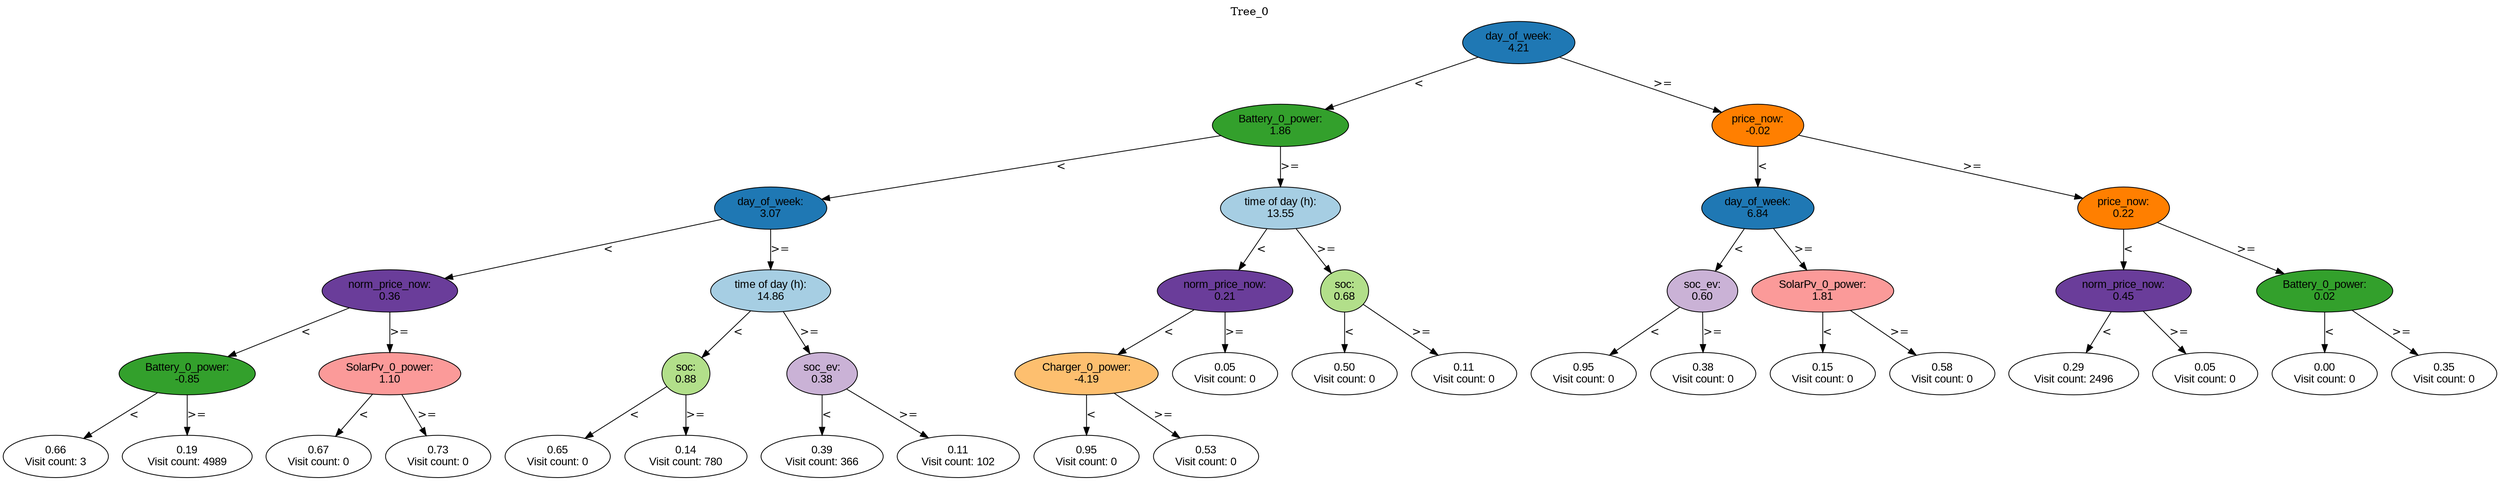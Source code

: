 digraph BST {
    node [fontname="Arial" style=filled colorscheme=paired12];
    0 [ label = "day_of_week:
4.21" fillcolor=2];
    1 [ label = "Battery_0_power:
1.86" fillcolor=4];
    2 [ label = "day_of_week:
3.07" fillcolor=2];
    3 [ label = "norm_price_now:
0.36" fillcolor=10];
    4 [ label = "Battery_0_power:
-0.85" fillcolor=4];
    5 [ label = "0.66
Visit count: 3" fillcolor=white];
    6 [ label = "0.19
Visit count: 4989" fillcolor=white];
    7 [ label = "SolarPv_0_power:
1.10" fillcolor=5];
    8 [ label = "0.67
Visit count: 0" fillcolor=white];
    9 [ label = "0.73
Visit count: 0" fillcolor=white];
    10 [ label = "time of day (h):
14.86" fillcolor=1];
    11 [ label = "soc:
0.88" fillcolor=3];
    12 [ label = "0.65
Visit count: 0" fillcolor=white];
    13 [ label = "0.14
Visit count: 780" fillcolor=white];
    14 [ label = "soc_ev:
0.38" fillcolor=9];
    15 [ label = "0.39
Visit count: 366" fillcolor=white];
    16 [ label = "0.11
Visit count: 102" fillcolor=white];
    17 [ label = "time of day (h):
13.55" fillcolor=1];
    18 [ label = "norm_price_now:
0.21" fillcolor=10];
    19 [ label = "Charger_0_power:
-4.19" fillcolor=7];
    20 [ label = "0.95
Visit count: 0" fillcolor=white];
    21 [ label = "0.53
Visit count: 0" fillcolor=white];
    22 [ label = "0.05
Visit count: 0" fillcolor=white];
    23 [ label = "soc:
0.68" fillcolor=3];
    24 [ label = "0.50
Visit count: 0" fillcolor=white];
    25 [ label = "0.11
Visit count: 0" fillcolor=white];
    26 [ label = "price_now:
-0.02" fillcolor=8];
    27 [ label = "day_of_week:
6.84" fillcolor=2];
    28 [ label = "soc_ev:
0.60" fillcolor=9];
    29 [ label = "0.95
Visit count: 0" fillcolor=white];
    30 [ label = "0.38
Visit count: 0" fillcolor=white];
    31 [ label = "SolarPv_0_power:
1.81" fillcolor=5];
    32 [ label = "0.15
Visit count: 0" fillcolor=white];
    33 [ label = "0.58
Visit count: 0" fillcolor=white];
    34 [ label = "price_now:
0.22" fillcolor=8];
    35 [ label = "norm_price_now:
0.45" fillcolor=10];
    36 [ label = "0.29
Visit count: 2496" fillcolor=white];
    37 [ label = "0.05
Visit count: 0" fillcolor=white];
    38 [ label = "Battery_0_power:
0.02" fillcolor=4];
    39 [ label = "0.00
Visit count: 0" fillcolor=white];
    40 [ label = "0.35
Visit count: 0" fillcolor=white];

    0  -> 1[ label = "<"];
    0  -> 26[ label = ">="];
    1  -> 2[ label = "<"];
    1  -> 17[ label = ">="];
    2  -> 3[ label = "<"];
    2  -> 10[ label = ">="];
    3  -> 4[ label = "<"];
    3  -> 7[ label = ">="];
    4  -> 5[ label = "<"];
    4  -> 6[ label = ">="];
    7  -> 8[ label = "<"];
    7  -> 9[ label = ">="];
    10  -> 11[ label = "<"];
    10  -> 14[ label = ">="];
    11  -> 12[ label = "<"];
    11  -> 13[ label = ">="];
    14  -> 15[ label = "<"];
    14  -> 16[ label = ">="];
    17  -> 18[ label = "<"];
    17  -> 23[ label = ">="];
    18  -> 19[ label = "<"];
    18  -> 22[ label = ">="];
    19  -> 20[ label = "<"];
    19  -> 21[ label = ">="];
    23  -> 24[ label = "<"];
    23  -> 25[ label = ">="];
    26  -> 27[ label = "<"];
    26  -> 34[ label = ">="];
    27  -> 28[ label = "<"];
    27  -> 31[ label = ">="];
    28  -> 29[ label = "<"];
    28  -> 30[ label = ">="];
    31  -> 32[ label = "<"];
    31  -> 33[ label = ">="];
    34  -> 35[ label = "<"];
    34  -> 38[ label = ">="];
    35  -> 36[ label = "<"];
    35  -> 37[ label = ">="];
    38  -> 39[ label = "<"];
    38  -> 40[ label = ">="];

    labelloc="t";
    label="Tree_0";
}